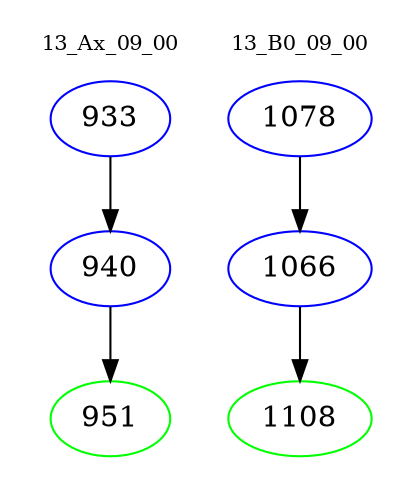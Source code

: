 digraph{
subgraph cluster_0 {
color = white
label = "13_Ax_09_00";
fontsize=10;
T0_933 [label="933", color="blue"]
T0_933 -> T0_940 [color="black"]
T0_940 [label="940", color="blue"]
T0_940 -> T0_951 [color="black"]
T0_951 [label="951", color="green"]
}
subgraph cluster_1 {
color = white
label = "13_B0_09_00";
fontsize=10;
T1_1078 [label="1078", color="blue"]
T1_1078 -> T1_1066 [color="black"]
T1_1066 [label="1066", color="blue"]
T1_1066 -> T1_1108 [color="black"]
T1_1108 [label="1108", color="green"]
}
}
